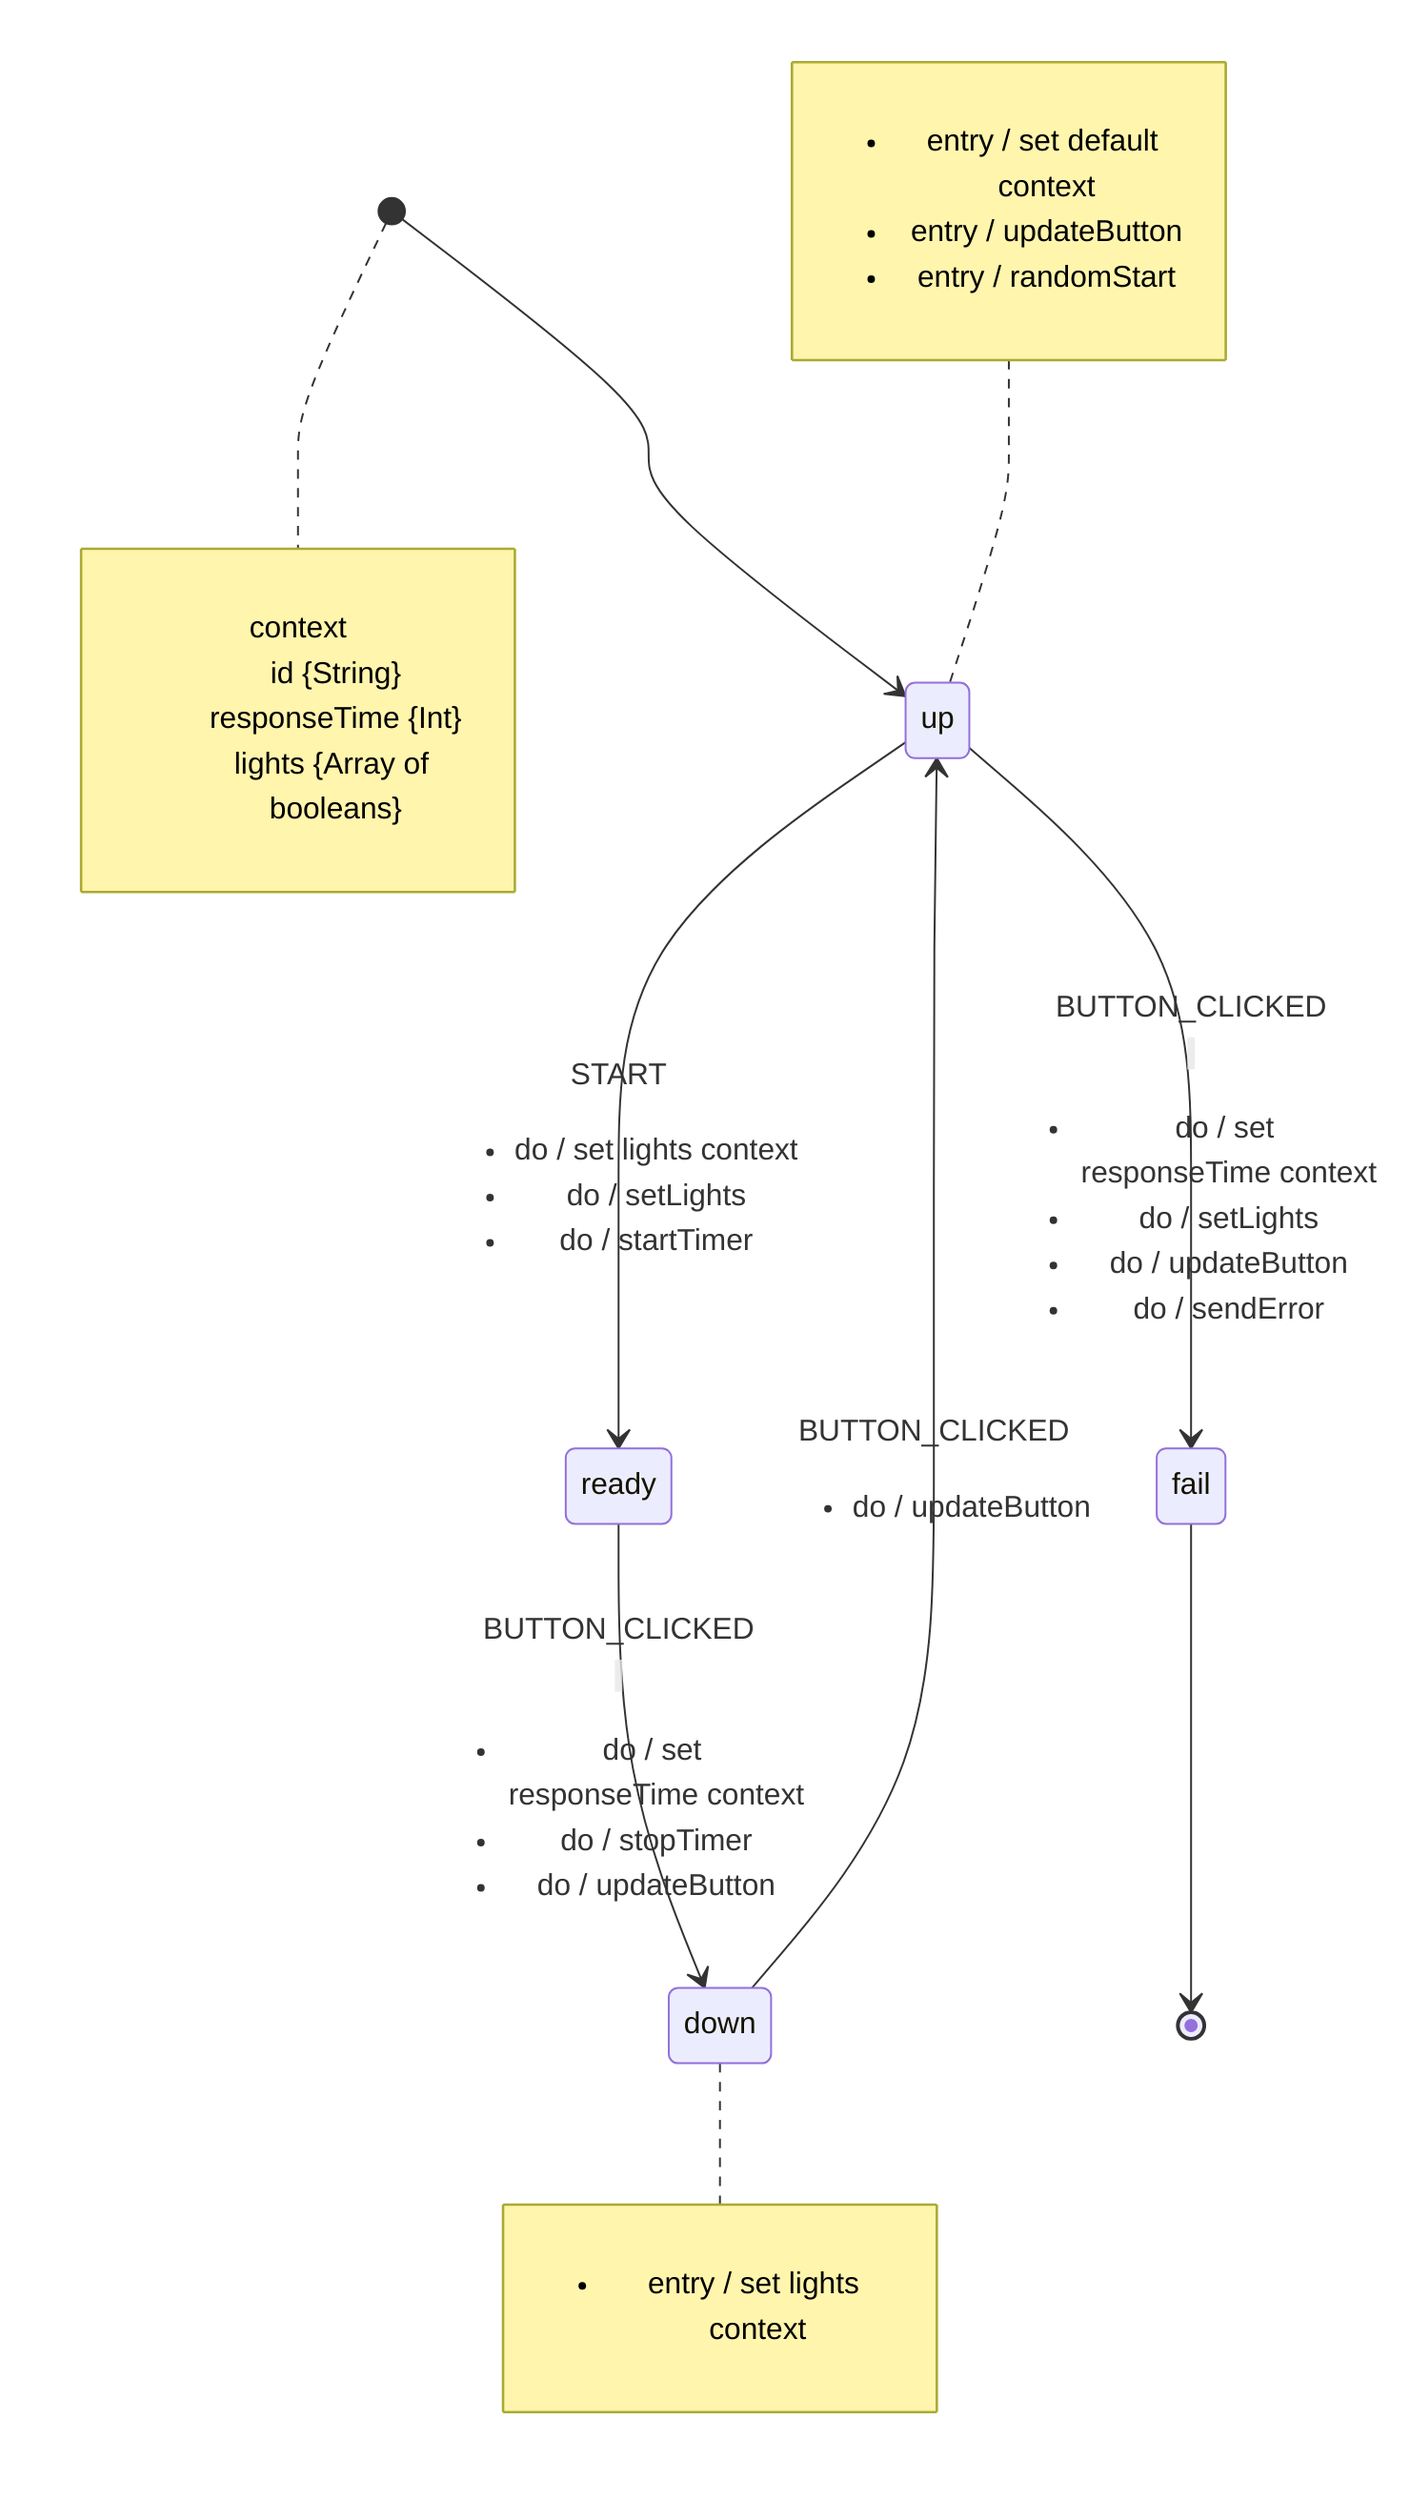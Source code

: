 %% State machine diagram in mermaid js format (mmd)
%% http://mermaid-js.github.io/mermaid/
%%
%% Line breaks are not fully supported. Use div elements as a workaround. Notes
%% can't be multiple lines either (note left of state ... end note)
%%
%% Create red-button-machine.state-diagram.svg with this command:
%% `npm run mmdc -- --input red-button-machine.state-diagram.mmd --output red-button-machine.state-diagram.svg`
%% Add `-p puppeteer.config.json` for sandbox workaround if needed.


stateDiagram-v2
  [*] --> up
  note right of [*] : <dl><dt>context</dt><dd>id {String}</dd><dd>responseTime {Int}</dd><dd>lights {Array of booleans}</dd></dl>
  note left of up : <ul><li>entry / set default context</li><li>entry / updateButton</li><li>entry / randomStart</li></ul>
  up --> fail : <div>BUTTON_CLICKED</div> <ul><li>do / set responseTime context</li><li>do / setLights</li><li>do / updateButton</li><li>do / sendError</li></ul>
  down --> up : <div>BUTTON_CLICKED</div> <ul><li>do / updateButton</li>
  up --> ready : <div>START</div> <ul><li>do / set lights context</li><li>do / setLights</li><li>do / startTimer</li></ul>
  note right of down : <ul><li>entry / set lights context</li></ul>
  ready --> down : <div>BUTTON_CLICKED</div> <ul><li>do / set responseTime context</li><li>do / stopTimer</li><li>do / updateButton</li></ul>
  fail --> [*]
